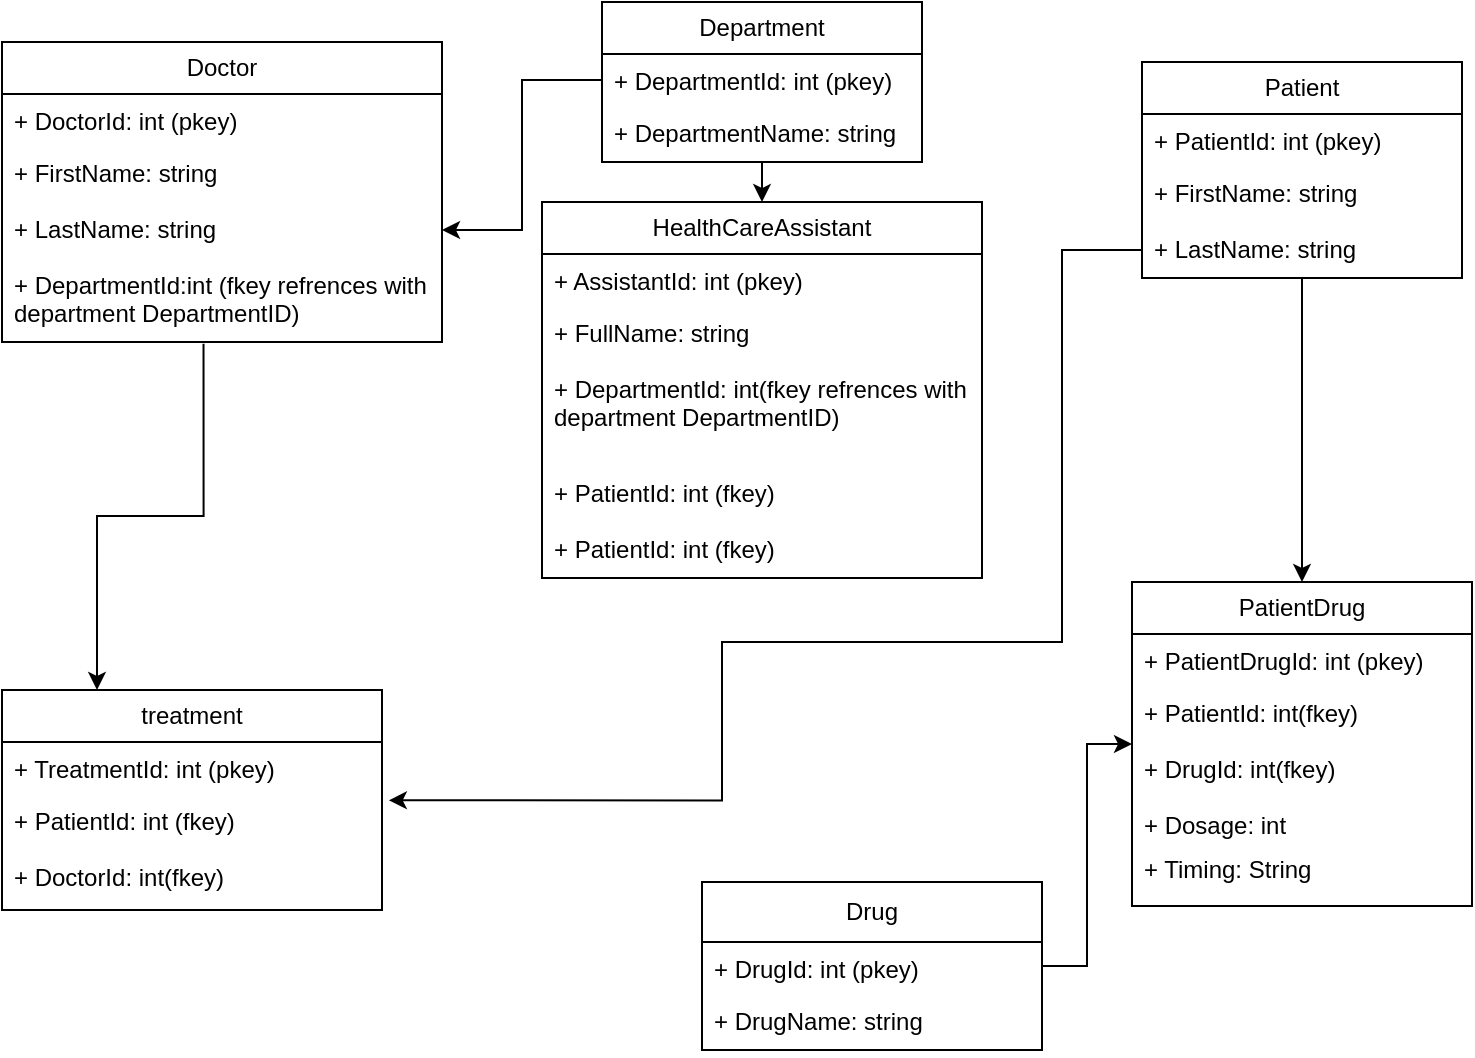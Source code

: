 <mxfile version="21.1.1" type="github">
  <diagram name="Page-1" id="gm8K-k3pUL2F-xWp-PZe">
    <mxGraphModel dx="1195" dy="645" grid="1" gridSize="10" guides="1" tooltips="1" connect="1" arrows="1" fold="1" page="1" pageScale="1" pageWidth="850" pageHeight="1100" math="0" shadow="0">
      <root>
        <mxCell id="0" />
        <mxCell id="1" parent="0" />
        <mxCell id="zqUKZWkp8FuisRl9XH19-40" style="edgeStyle=orthogonalEdgeStyle;rounded=0;orthogonalLoop=1;jettySize=auto;html=1;exitX=0.5;exitY=1;exitDx=0;exitDy=0;entryX=0.5;entryY=0;entryDx=0;entryDy=0;" edge="1" parent="1" source="zqUKZWkp8FuisRl9XH19-1" target="zqUKZWkp8FuisRl9XH19-23">
          <mxGeometry relative="1" as="geometry" />
        </mxCell>
        <mxCell id="zqUKZWkp8FuisRl9XH19-1" value="Department" style="swimlane;fontStyle=0;childLayout=stackLayout;horizontal=1;startSize=26;fillColor=none;horizontalStack=0;resizeParent=1;resizeParentMax=0;resizeLast=0;collapsible=1;marginBottom=0;whiteSpace=wrap;html=1;" vertex="1" parent="1">
          <mxGeometry x="340" y="40" width="160" height="80" as="geometry">
            <mxRectangle x="70" y="150" width="110" height="30" as="alternateBounds" />
          </mxGeometry>
        </mxCell>
        <mxCell id="zqUKZWkp8FuisRl9XH19-2" value="+ DepartmentId: int (pkey)" style="text;strokeColor=none;fillColor=none;align=left;verticalAlign=top;spacingLeft=4;spacingRight=4;overflow=hidden;rotatable=0;points=[[0,0.5],[1,0.5]];portConstraint=eastwest;whiteSpace=wrap;html=1;" vertex="1" parent="zqUKZWkp8FuisRl9XH19-1">
          <mxGeometry y="26" width="160" height="26" as="geometry" />
        </mxCell>
        <mxCell id="zqUKZWkp8FuisRl9XH19-3" value="+ DepartmentName: string" style="text;strokeColor=none;fillColor=none;align=left;verticalAlign=top;spacingLeft=4;spacingRight=4;overflow=hidden;rotatable=0;points=[[0,0.5],[1,0.5]];portConstraint=eastwest;whiteSpace=wrap;html=1;" vertex="1" parent="zqUKZWkp8FuisRl9XH19-1">
          <mxGeometry y="52" width="160" height="28" as="geometry" />
        </mxCell>
        <mxCell id="zqUKZWkp8FuisRl9XH19-43" style="edgeStyle=orthogonalEdgeStyle;rounded=0;orthogonalLoop=1;jettySize=auto;html=1;" edge="1" parent="1" source="zqUKZWkp8FuisRl9XH19-5" target="zqUKZWkp8FuisRl9XH19-28">
          <mxGeometry relative="1" as="geometry" />
        </mxCell>
        <mxCell id="zqUKZWkp8FuisRl9XH19-5" value="Patient" style="swimlane;fontStyle=0;childLayout=stackLayout;horizontal=1;startSize=26;fillColor=none;horizontalStack=0;resizeParent=1;resizeParentMax=0;resizeLast=0;collapsible=1;marginBottom=0;whiteSpace=wrap;html=1;" vertex="1" parent="1">
          <mxGeometry x="610" y="70" width="160" height="108" as="geometry">
            <mxRectangle x="70" y="280" width="110" height="30" as="alternateBounds" />
          </mxGeometry>
        </mxCell>
        <mxCell id="zqUKZWkp8FuisRl9XH19-6" value="+ PatientId: int (pkey)" style="text;strokeColor=none;fillColor=none;align=left;verticalAlign=top;spacingLeft=4;spacingRight=4;overflow=hidden;rotatable=0;points=[[0,0.5],[1,0.5]];portConstraint=eastwest;whiteSpace=wrap;html=1;" vertex="1" parent="zqUKZWkp8FuisRl9XH19-5">
          <mxGeometry y="26" width="160" height="26" as="geometry" />
        </mxCell>
        <mxCell id="zqUKZWkp8FuisRl9XH19-7" value="&lt;div&gt;+ FirstName: string&lt;/div&gt;&lt;div&gt;&lt;br&gt;&lt;/div&gt;" style="text;strokeColor=none;fillColor=none;align=left;verticalAlign=top;spacingLeft=4;spacingRight=4;overflow=hidden;rotatable=0;points=[[0,0.5],[1,0.5]];portConstraint=eastwest;whiteSpace=wrap;html=1;" vertex="1" parent="zqUKZWkp8FuisRl9XH19-5">
          <mxGeometry y="52" width="160" height="28" as="geometry" />
        </mxCell>
        <mxCell id="zqUKZWkp8FuisRl9XH19-8" value="&lt;div&gt;+ LastName: string&lt;/div&gt;&lt;div&gt;&lt;br&gt;&lt;/div&gt;" style="text;strokeColor=none;fillColor=none;align=left;verticalAlign=top;spacingLeft=4;spacingRight=4;overflow=hidden;rotatable=0;points=[[0,0.5],[1,0.5]];portConstraint=eastwest;whiteSpace=wrap;html=1;" vertex="1" parent="zqUKZWkp8FuisRl9XH19-5">
          <mxGeometry y="80" width="160" height="28" as="geometry" />
        </mxCell>
        <mxCell id="zqUKZWkp8FuisRl9XH19-57" style="edgeStyle=orthogonalEdgeStyle;rounded=0;orthogonalLoop=1;jettySize=auto;html=1;exitX=0.458;exitY=1.02;exitDx=0;exitDy=0;entryX=0.25;entryY=0;entryDx=0;entryDy=0;exitPerimeter=0;" edge="1" parent="1" source="zqUKZWkp8FuisRl9XH19-37" target="zqUKZWkp8FuisRl9XH19-44">
          <mxGeometry relative="1" as="geometry" />
        </mxCell>
        <mxCell id="zqUKZWkp8FuisRl9XH19-10" value="Doctor" style="swimlane;fontStyle=0;childLayout=stackLayout;horizontal=1;startSize=26;fillColor=none;horizontalStack=0;resizeParent=1;resizeParentMax=0;resizeLast=0;collapsible=1;marginBottom=0;whiteSpace=wrap;html=1;" vertex="1" parent="1">
          <mxGeometry x="40" y="60" width="220" height="150" as="geometry">
            <mxRectangle x="70" y="150" width="110" height="30" as="alternateBounds" />
          </mxGeometry>
        </mxCell>
        <mxCell id="zqUKZWkp8FuisRl9XH19-11" value="+ DoctorId: int (pkey)" style="text;strokeColor=none;fillColor=none;align=left;verticalAlign=top;spacingLeft=4;spacingRight=4;overflow=hidden;rotatable=0;points=[[0,0.5],[1,0.5]];portConstraint=eastwest;whiteSpace=wrap;html=1;" vertex="1" parent="zqUKZWkp8FuisRl9XH19-10">
          <mxGeometry y="26" width="220" height="26" as="geometry" />
        </mxCell>
        <mxCell id="zqUKZWkp8FuisRl9XH19-12" value="+ FirstName: string" style="text;strokeColor=none;fillColor=none;align=left;verticalAlign=top;spacingLeft=4;spacingRight=4;overflow=hidden;rotatable=0;points=[[0,0.5],[1,0.5]];portConstraint=eastwest;whiteSpace=wrap;html=1;" vertex="1" parent="zqUKZWkp8FuisRl9XH19-10">
          <mxGeometry y="52" width="220" height="28" as="geometry" />
        </mxCell>
        <mxCell id="zqUKZWkp8FuisRl9XH19-36" value="+ LastName: string" style="text;strokeColor=none;fillColor=none;align=left;verticalAlign=top;spacingLeft=4;spacingRight=4;overflow=hidden;rotatable=0;points=[[0,0.5],[1,0.5]];portConstraint=eastwest;whiteSpace=wrap;html=1;" vertex="1" parent="zqUKZWkp8FuisRl9XH19-10">
          <mxGeometry y="80" width="220" height="28" as="geometry" />
        </mxCell>
        <mxCell id="zqUKZWkp8FuisRl9XH19-37" value="+ DepartmentId:int (fkey refrences with department DepartmentID)" style="text;strokeColor=none;fillColor=none;align=left;verticalAlign=top;spacingLeft=4;spacingRight=4;overflow=hidden;rotatable=0;points=[[0,0.5],[1,0.5]];portConstraint=eastwest;whiteSpace=wrap;html=1;" vertex="1" parent="zqUKZWkp8FuisRl9XH19-10">
          <mxGeometry y="108" width="220" height="42" as="geometry" />
        </mxCell>
        <mxCell id="zqUKZWkp8FuisRl9XH19-23" value="HealthCareAssistant" style="swimlane;fontStyle=0;childLayout=stackLayout;horizontal=1;startSize=26;fillColor=none;horizontalStack=0;resizeParent=1;resizeParentMax=0;resizeLast=0;collapsible=1;marginBottom=0;whiteSpace=wrap;html=1;" vertex="1" parent="1">
          <mxGeometry x="310" y="140" width="220" height="188" as="geometry">
            <mxRectangle x="270" y="270" width="110" height="30" as="alternateBounds" />
          </mxGeometry>
        </mxCell>
        <mxCell id="zqUKZWkp8FuisRl9XH19-24" value="+ AssistantId: int (pkey)" style="text;strokeColor=none;fillColor=none;align=left;verticalAlign=top;spacingLeft=4;spacingRight=4;overflow=hidden;rotatable=0;points=[[0,0.5],[1,0.5]];portConstraint=eastwest;whiteSpace=wrap;html=1;" vertex="1" parent="zqUKZWkp8FuisRl9XH19-23">
          <mxGeometry y="26" width="220" height="26" as="geometry" />
        </mxCell>
        <mxCell id="zqUKZWkp8FuisRl9XH19-25" value="&lt;div&gt;+ FullName: string&lt;/div&gt;&lt;div&gt;&lt;br&gt;&lt;/div&gt;" style="text;strokeColor=none;fillColor=none;align=left;verticalAlign=top;spacingLeft=4;spacingRight=4;overflow=hidden;rotatable=0;points=[[0,0.5],[1,0.5]];portConstraint=eastwest;whiteSpace=wrap;html=1;" vertex="1" parent="zqUKZWkp8FuisRl9XH19-23">
          <mxGeometry y="52" width="220" height="28" as="geometry" />
        </mxCell>
        <mxCell id="zqUKZWkp8FuisRl9XH19-27" value="&lt;div&gt;+ DepartmentId: int(fkey refrences with department DepartmentID)&lt;/div&gt;&lt;div&gt;&lt;br&gt;&lt;/div&gt;" style="text;strokeColor=none;fillColor=none;align=left;verticalAlign=top;spacingLeft=4;spacingRight=4;overflow=hidden;rotatable=0;points=[[0,0.5],[1,0.5]];portConstraint=eastwest;whiteSpace=wrap;html=1;" vertex="1" parent="zqUKZWkp8FuisRl9XH19-23">
          <mxGeometry y="80" width="220" height="52" as="geometry" />
        </mxCell>
        <mxCell id="zqUKZWkp8FuisRl9XH19-55" value="&lt;div&gt;+ PatientId: int (fkey)&lt;br&gt;&lt;/div&gt;&lt;div&gt;&lt;br&gt;&lt;/div&gt;" style="text;strokeColor=none;fillColor=none;align=left;verticalAlign=top;spacingLeft=4;spacingRight=4;overflow=hidden;rotatable=0;points=[[0,0.5],[1,0.5]];portConstraint=eastwest;whiteSpace=wrap;html=1;" vertex="1" parent="zqUKZWkp8FuisRl9XH19-23">
          <mxGeometry y="132" width="220" height="28" as="geometry" />
        </mxCell>
        <mxCell id="zqUKZWkp8FuisRl9XH19-56" value="&lt;div&gt;+ PatientId: int (fkey)&lt;br&gt;&lt;/div&gt;&lt;div&gt;&lt;br&gt;&lt;/div&gt;" style="text;strokeColor=none;fillColor=none;align=left;verticalAlign=top;spacingLeft=4;spacingRight=4;overflow=hidden;rotatable=0;points=[[0,0.5],[1,0.5]];portConstraint=eastwest;whiteSpace=wrap;html=1;" vertex="1" parent="zqUKZWkp8FuisRl9XH19-23">
          <mxGeometry y="160" width="220" height="28" as="geometry" />
        </mxCell>
        <mxCell id="zqUKZWkp8FuisRl9XH19-28" value="PatientDrug" style="swimlane;fontStyle=0;childLayout=stackLayout;horizontal=1;startSize=26;fillColor=none;horizontalStack=0;resizeParent=1;resizeParentMax=0;resizeLast=0;collapsible=1;marginBottom=0;whiteSpace=wrap;html=1;" vertex="1" parent="1">
          <mxGeometry x="605" y="330" width="170" height="162" as="geometry">
            <mxRectangle x="70" y="280" width="110" height="30" as="alternateBounds" />
          </mxGeometry>
        </mxCell>
        <mxCell id="zqUKZWkp8FuisRl9XH19-29" value="+ PatientDrugId: int (pkey)" style="text;strokeColor=none;fillColor=none;align=left;verticalAlign=top;spacingLeft=4;spacingRight=4;overflow=hidden;rotatable=0;points=[[0,0.5],[1,0.5]];portConstraint=eastwest;whiteSpace=wrap;html=1;" vertex="1" parent="zqUKZWkp8FuisRl9XH19-28">
          <mxGeometry y="26" width="170" height="26" as="geometry" />
        </mxCell>
        <mxCell id="zqUKZWkp8FuisRl9XH19-30" value="&lt;div&gt;+ PatientId: int(fkey)&lt;br&gt;&lt;/div&gt;&lt;div&gt;&lt;br&gt;&lt;/div&gt;" style="text;strokeColor=none;fillColor=none;align=left;verticalAlign=top;spacingLeft=4;spacingRight=4;overflow=hidden;rotatable=0;points=[[0,0.5],[1,0.5]];portConstraint=eastwest;whiteSpace=wrap;html=1;" vertex="1" parent="zqUKZWkp8FuisRl9XH19-28">
          <mxGeometry y="52" width="170" height="28" as="geometry" />
        </mxCell>
        <mxCell id="zqUKZWkp8FuisRl9XH19-31" value="&lt;div&gt;+ DrugId: int(fkey)&lt;br&gt;&lt;/div&gt;&lt;div&gt;&lt;br&gt;&lt;/div&gt;" style="text;strokeColor=none;fillColor=none;align=left;verticalAlign=top;spacingLeft=4;spacingRight=4;overflow=hidden;rotatable=0;points=[[0,0.5],[1,0.5]];portConstraint=eastwest;whiteSpace=wrap;html=1;" vertex="1" parent="zqUKZWkp8FuisRl9XH19-28">
          <mxGeometry y="80" width="170" height="28" as="geometry" />
        </mxCell>
        <mxCell id="zqUKZWkp8FuisRl9XH19-32" value="&lt;div&gt;+ Dosage: int&lt;/div&gt;&lt;div&gt;&lt;br&gt;&lt;/div&gt;" style="text;strokeColor=none;fillColor=none;align=left;verticalAlign=top;spacingLeft=4;spacingRight=4;overflow=hidden;rotatable=0;points=[[0,0.5],[1,0.5]];portConstraint=eastwest;whiteSpace=wrap;html=1;" vertex="1" parent="zqUKZWkp8FuisRl9XH19-28">
          <mxGeometry y="108" width="170" height="22" as="geometry" />
        </mxCell>
        <mxCell id="zqUKZWkp8FuisRl9XH19-38" value="&lt;div&gt;+ Timing: String&lt;/div&gt;&lt;div&gt;&lt;br&gt;&lt;/div&gt;" style="text;strokeColor=none;fillColor=none;align=left;verticalAlign=top;spacingLeft=4;spacingRight=4;overflow=hidden;rotatable=0;points=[[0,0.5],[1,0.5]];portConstraint=eastwest;whiteSpace=wrap;html=1;" vertex="1" parent="zqUKZWkp8FuisRl9XH19-28">
          <mxGeometry y="130" width="170" height="32" as="geometry" />
        </mxCell>
        <mxCell id="zqUKZWkp8FuisRl9XH19-42" style="edgeStyle=orthogonalEdgeStyle;rounded=0;orthogonalLoop=1;jettySize=auto;html=1;exitX=1;exitY=0.5;exitDx=0;exitDy=0;entryX=0;entryY=0.5;entryDx=0;entryDy=0;" edge="1" parent="1" source="zqUKZWkp8FuisRl9XH19-33" target="zqUKZWkp8FuisRl9XH19-28">
          <mxGeometry relative="1" as="geometry" />
        </mxCell>
        <mxCell id="zqUKZWkp8FuisRl9XH19-33" value="Drug" style="swimlane;fontStyle=0;childLayout=stackLayout;horizontal=1;startSize=30;fillColor=none;horizontalStack=0;resizeParent=1;resizeParentMax=0;resizeLast=0;collapsible=1;marginBottom=0;whiteSpace=wrap;html=1;" vertex="1" parent="1">
          <mxGeometry x="390" y="480" width="170" height="84" as="geometry">
            <mxRectangle x="390" y="480" width="110" height="30" as="alternateBounds" />
          </mxGeometry>
        </mxCell>
        <mxCell id="zqUKZWkp8FuisRl9XH19-34" value="+ DrugId: int (pkey)" style="text;strokeColor=none;fillColor=none;align=left;verticalAlign=top;spacingLeft=4;spacingRight=4;overflow=hidden;rotatable=0;points=[[0,0.5],[1,0.5]];portConstraint=eastwest;whiteSpace=wrap;html=1;" vertex="1" parent="zqUKZWkp8FuisRl9XH19-33">
          <mxGeometry y="30" width="170" height="26" as="geometry" />
        </mxCell>
        <mxCell id="zqUKZWkp8FuisRl9XH19-35" value="+ DrugName: string" style="text;strokeColor=none;fillColor=none;align=left;verticalAlign=top;spacingLeft=4;spacingRight=4;overflow=hidden;rotatable=0;points=[[0,0.5],[1,0.5]];portConstraint=eastwest;whiteSpace=wrap;html=1;" vertex="1" parent="zqUKZWkp8FuisRl9XH19-33">
          <mxGeometry y="56" width="170" height="28" as="geometry" />
        </mxCell>
        <mxCell id="zqUKZWkp8FuisRl9XH19-39" style="edgeStyle=orthogonalEdgeStyle;rounded=0;orthogonalLoop=1;jettySize=auto;html=1;entryX=1;entryY=0.5;entryDx=0;entryDy=0;" edge="1" parent="1" source="zqUKZWkp8FuisRl9XH19-2" target="zqUKZWkp8FuisRl9XH19-36">
          <mxGeometry relative="1" as="geometry" />
        </mxCell>
        <mxCell id="zqUKZWkp8FuisRl9XH19-44" value="treatment" style="swimlane;fontStyle=0;childLayout=stackLayout;horizontal=1;startSize=26;fillColor=none;horizontalStack=0;resizeParent=1;resizeParentMax=0;resizeLast=0;collapsible=1;marginBottom=0;whiteSpace=wrap;html=1;" vertex="1" parent="1">
          <mxGeometry x="40" y="384" width="190" height="110" as="geometry">
            <mxRectangle x="55" y="384" width="110" height="30" as="alternateBounds" />
          </mxGeometry>
        </mxCell>
        <mxCell id="zqUKZWkp8FuisRl9XH19-45" value="+ TreatmentId: int (pkey)" style="text;strokeColor=none;fillColor=none;align=left;verticalAlign=top;spacingLeft=4;spacingRight=4;overflow=hidden;rotatable=0;points=[[0,0.5],[1,0.5]];portConstraint=eastwest;whiteSpace=wrap;html=1;" vertex="1" parent="zqUKZWkp8FuisRl9XH19-44">
          <mxGeometry y="26" width="190" height="26" as="geometry" />
        </mxCell>
        <mxCell id="zqUKZWkp8FuisRl9XH19-46" value="&lt;div&gt;+ PatientId: int (fkey)&lt;/div&gt;" style="text;strokeColor=none;fillColor=none;align=left;verticalAlign=top;spacingLeft=4;spacingRight=4;overflow=hidden;rotatable=0;points=[[0,0.5],[1,0.5]];portConstraint=eastwest;whiteSpace=wrap;html=1;" vertex="1" parent="zqUKZWkp8FuisRl9XH19-44">
          <mxGeometry y="52" width="190" height="28" as="geometry" />
        </mxCell>
        <mxCell id="zqUKZWkp8FuisRl9XH19-47" value="&lt;div&gt;+ DoctorId: int(fkey)&lt;/div&gt;" style="text;strokeColor=none;fillColor=none;align=left;verticalAlign=top;spacingLeft=4;spacingRight=4;overflow=hidden;rotatable=0;points=[[0,0.5],[1,0.5]];portConstraint=eastwest;whiteSpace=wrap;html=1;" vertex="1" parent="zqUKZWkp8FuisRl9XH19-44">
          <mxGeometry y="80" width="190" height="30" as="geometry" />
        </mxCell>
        <mxCell id="zqUKZWkp8FuisRl9XH19-51" style="edgeStyle=orthogonalEdgeStyle;rounded=0;orthogonalLoop=1;jettySize=auto;html=1;exitX=1;exitY=0.5;exitDx=0;exitDy=0;" edge="1" parent="zqUKZWkp8FuisRl9XH19-44" source="zqUKZWkp8FuisRl9XH19-46" target="zqUKZWkp8FuisRl9XH19-46">
          <mxGeometry relative="1" as="geometry" />
        </mxCell>
        <mxCell id="zqUKZWkp8FuisRl9XH19-48" style="edgeStyle=orthogonalEdgeStyle;rounded=0;orthogonalLoop=1;jettySize=auto;html=1;entryX=1.018;entryY=1.122;entryDx=0;entryDy=0;entryPerimeter=0;exitX=0;exitY=0.5;exitDx=0;exitDy=0;" edge="1" parent="1" source="zqUKZWkp8FuisRl9XH19-8" target="zqUKZWkp8FuisRl9XH19-45">
          <mxGeometry relative="1" as="geometry">
            <mxPoint x="560" y="400" as="targetPoint" />
            <mxPoint x="610" y="192" as="sourcePoint" />
            <Array as="points">
              <mxPoint x="570" y="164" />
              <mxPoint x="570" y="360" />
              <mxPoint x="400" y="360" />
              <mxPoint x="400" y="439" />
            </Array>
          </mxGeometry>
        </mxCell>
      </root>
    </mxGraphModel>
  </diagram>
</mxfile>
